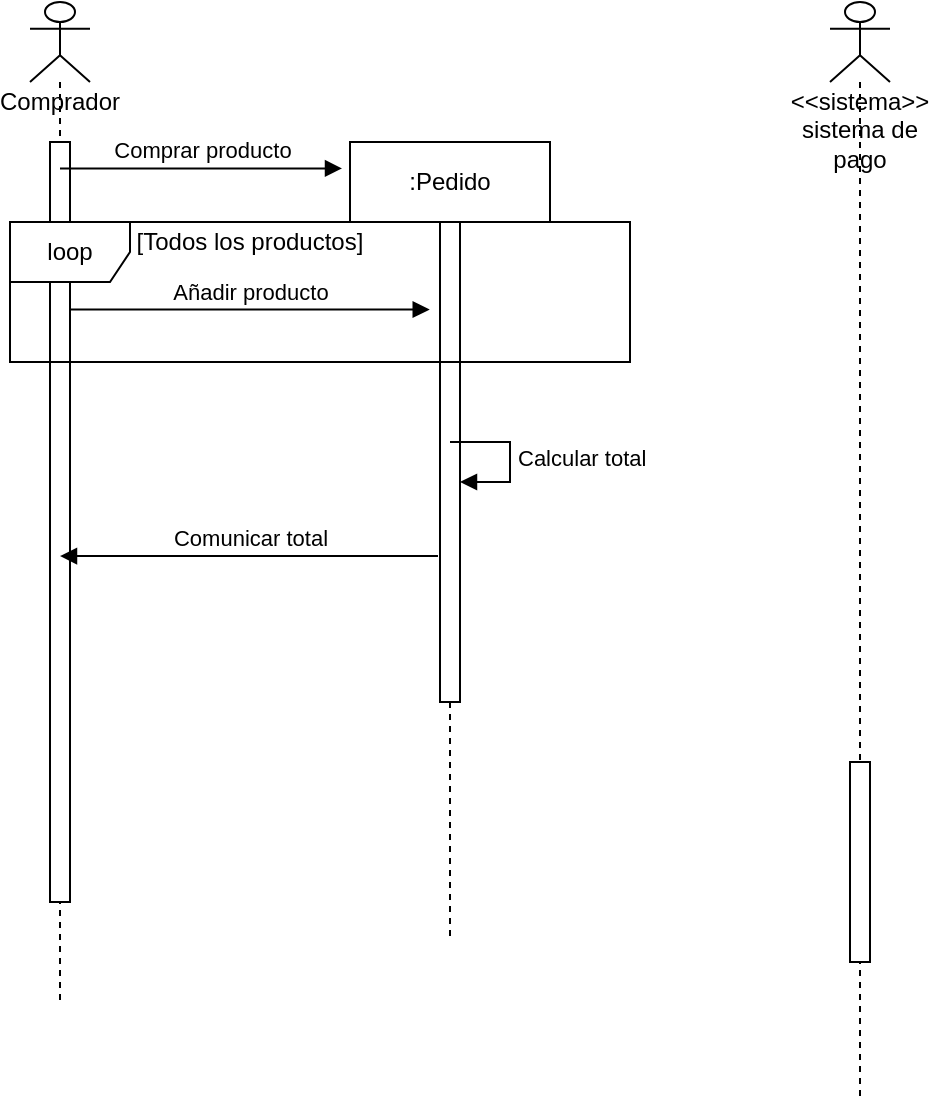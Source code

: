 <mxfile version="14.5.7" type="github">
  <diagram name="Page-1" id="13e1069c-82ec-6db2-03f1-153e76fe0fe0">
    <mxGraphModel dx="1662" dy="794" grid="1" gridSize="10" guides="1" tooltips="1" connect="1" arrows="1" fold="1" page="1" pageScale="1" pageWidth="1100" pageHeight="850" background="#ffffff" math="0" shadow="0">
      <root>
        <mxCell id="0" />
        <mxCell id="1" parent="0" />
        <mxCell id="BwTgDzvcS8eMvTGAKeEF-1" value="Comprador" style="shape=umlLifeline;participant=umlActor;perimeter=lifelinePerimeter;whiteSpace=wrap;html=1;container=1;collapsible=0;recursiveResize=0;verticalAlign=top;spacingTop=36;outlineConnect=0;" vertex="1" parent="1">
          <mxGeometry x="550" y="220" width="30" height="500" as="geometry" />
        </mxCell>
        <mxCell id="BwTgDzvcS8eMvTGAKeEF-3" value="" style="html=1;points=[];perimeter=orthogonalPerimeter;" vertex="1" parent="BwTgDzvcS8eMvTGAKeEF-1">
          <mxGeometry x="10" y="70" width="10" height="380" as="geometry" />
        </mxCell>
        <mxCell id="BwTgDzvcS8eMvTGAKeEF-2" value="&amp;lt;&amp;lt;sistema&amp;gt;&amp;gt;&lt;br&gt;sistema de pago" style="shape=umlLifeline;participant=umlActor;perimeter=lifelinePerimeter;whiteSpace=wrap;html=1;container=1;collapsible=0;recursiveResize=0;verticalAlign=top;spacingTop=36;outlineConnect=0;" vertex="1" parent="1">
          <mxGeometry x="950" y="220" width="30" height="550" as="geometry" />
        </mxCell>
        <mxCell id="BwTgDzvcS8eMvTGAKeEF-5" value="" style="html=1;points=[];perimeter=orthogonalPerimeter;" vertex="1" parent="BwTgDzvcS8eMvTGAKeEF-2">
          <mxGeometry x="10" y="380" width="10" height="100" as="geometry" />
        </mxCell>
        <mxCell id="BwTgDzvcS8eMvTGAKeEF-6" value="Comprar producto" style="html=1;verticalAlign=bottom;endArrow=block;entryX=-0.04;entryY=0.033;entryDx=0;entryDy=0;entryPerimeter=0;" edge="1" parent="1" source="BwTgDzvcS8eMvTGAKeEF-1" target="BwTgDzvcS8eMvTGAKeEF-7">
          <mxGeometry width="80" relative="1" as="geometry">
            <mxPoint x="660" y="390" as="sourcePoint" />
            <mxPoint x="660" y="299" as="targetPoint" />
          </mxGeometry>
        </mxCell>
        <mxCell id="BwTgDzvcS8eMvTGAKeEF-7" value=":Pedido" style="shape=umlLifeline;perimeter=lifelinePerimeter;whiteSpace=wrap;html=1;container=1;collapsible=0;recursiveResize=0;outlineConnect=0;" vertex="1" parent="1">
          <mxGeometry x="710" y="290" width="100" height="400" as="geometry" />
        </mxCell>
        <mxCell id="BwTgDzvcS8eMvTGAKeEF-8" value="" style="html=1;points=[];perimeter=orthogonalPerimeter;" vertex="1" parent="BwTgDzvcS8eMvTGAKeEF-7">
          <mxGeometry x="45" y="40" width="10" height="240" as="geometry" />
        </mxCell>
        <mxCell id="BwTgDzvcS8eMvTGAKeEF-13" value="Calcular total" style="edgeStyle=orthogonalEdgeStyle;html=1;align=left;spacingLeft=2;endArrow=block;rounded=0;entryX=1;entryY=0;" edge="1" parent="BwTgDzvcS8eMvTGAKeEF-7">
          <mxGeometry relative="1" as="geometry">
            <mxPoint x="50" y="150" as="sourcePoint" />
            <Array as="points">
              <mxPoint x="80" y="150" />
            </Array>
            <mxPoint x="55" y="170" as="targetPoint" />
          </mxGeometry>
        </mxCell>
        <mxCell id="BwTgDzvcS8eMvTGAKeEF-9" value="loop" style="shape=umlFrame;whiteSpace=wrap;html=1;" vertex="1" parent="1">
          <mxGeometry x="540" y="330" width="310" height="70" as="geometry" />
        </mxCell>
        <mxCell id="BwTgDzvcS8eMvTGAKeEF-10" value="[Todos los productos]" style="text;html=1;strokeColor=none;fillColor=none;align=center;verticalAlign=middle;whiteSpace=wrap;rounded=0;" vertex="1" parent="1">
          <mxGeometry x="600" y="330" width="120" height="20" as="geometry" />
        </mxCell>
        <mxCell id="BwTgDzvcS8eMvTGAKeEF-11" value="Añadir producto" style="html=1;verticalAlign=bottom;endArrow=block;exitX=0.097;exitY=0.625;exitDx=0;exitDy=0;exitPerimeter=0;entryX=0.677;entryY=0.625;entryDx=0;entryDy=0;entryPerimeter=0;" edge="1" parent="1" source="BwTgDzvcS8eMvTGAKeEF-9" target="BwTgDzvcS8eMvTGAKeEF-9">
          <mxGeometry width="80" relative="1" as="geometry">
            <mxPoint x="620" y="380" as="sourcePoint" />
            <mxPoint x="700" y="380" as="targetPoint" />
          </mxGeometry>
        </mxCell>
        <mxCell id="BwTgDzvcS8eMvTGAKeEF-14" value="Comunicar total" style="html=1;verticalAlign=bottom;endArrow=block;exitX=-0.1;exitY=0.696;exitDx=0;exitDy=0;exitPerimeter=0;" edge="1" parent="1" source="BwTgDzvcS8eMvTGAKeEF-8" target="BwTgDzvcS8eMvTGAKeEF-1">
          <mxGeometry width="80" relative="1" as="geometry">
            <mxPoint x="620" y="380" as="sourcePoint" />
            <mxPoint x="700" y="380" as="targetPoint" />
          </mxGeometry>
        </mxCell>
      </root>
    </mxGraphModel>
  </diagram>
</mxfile>
